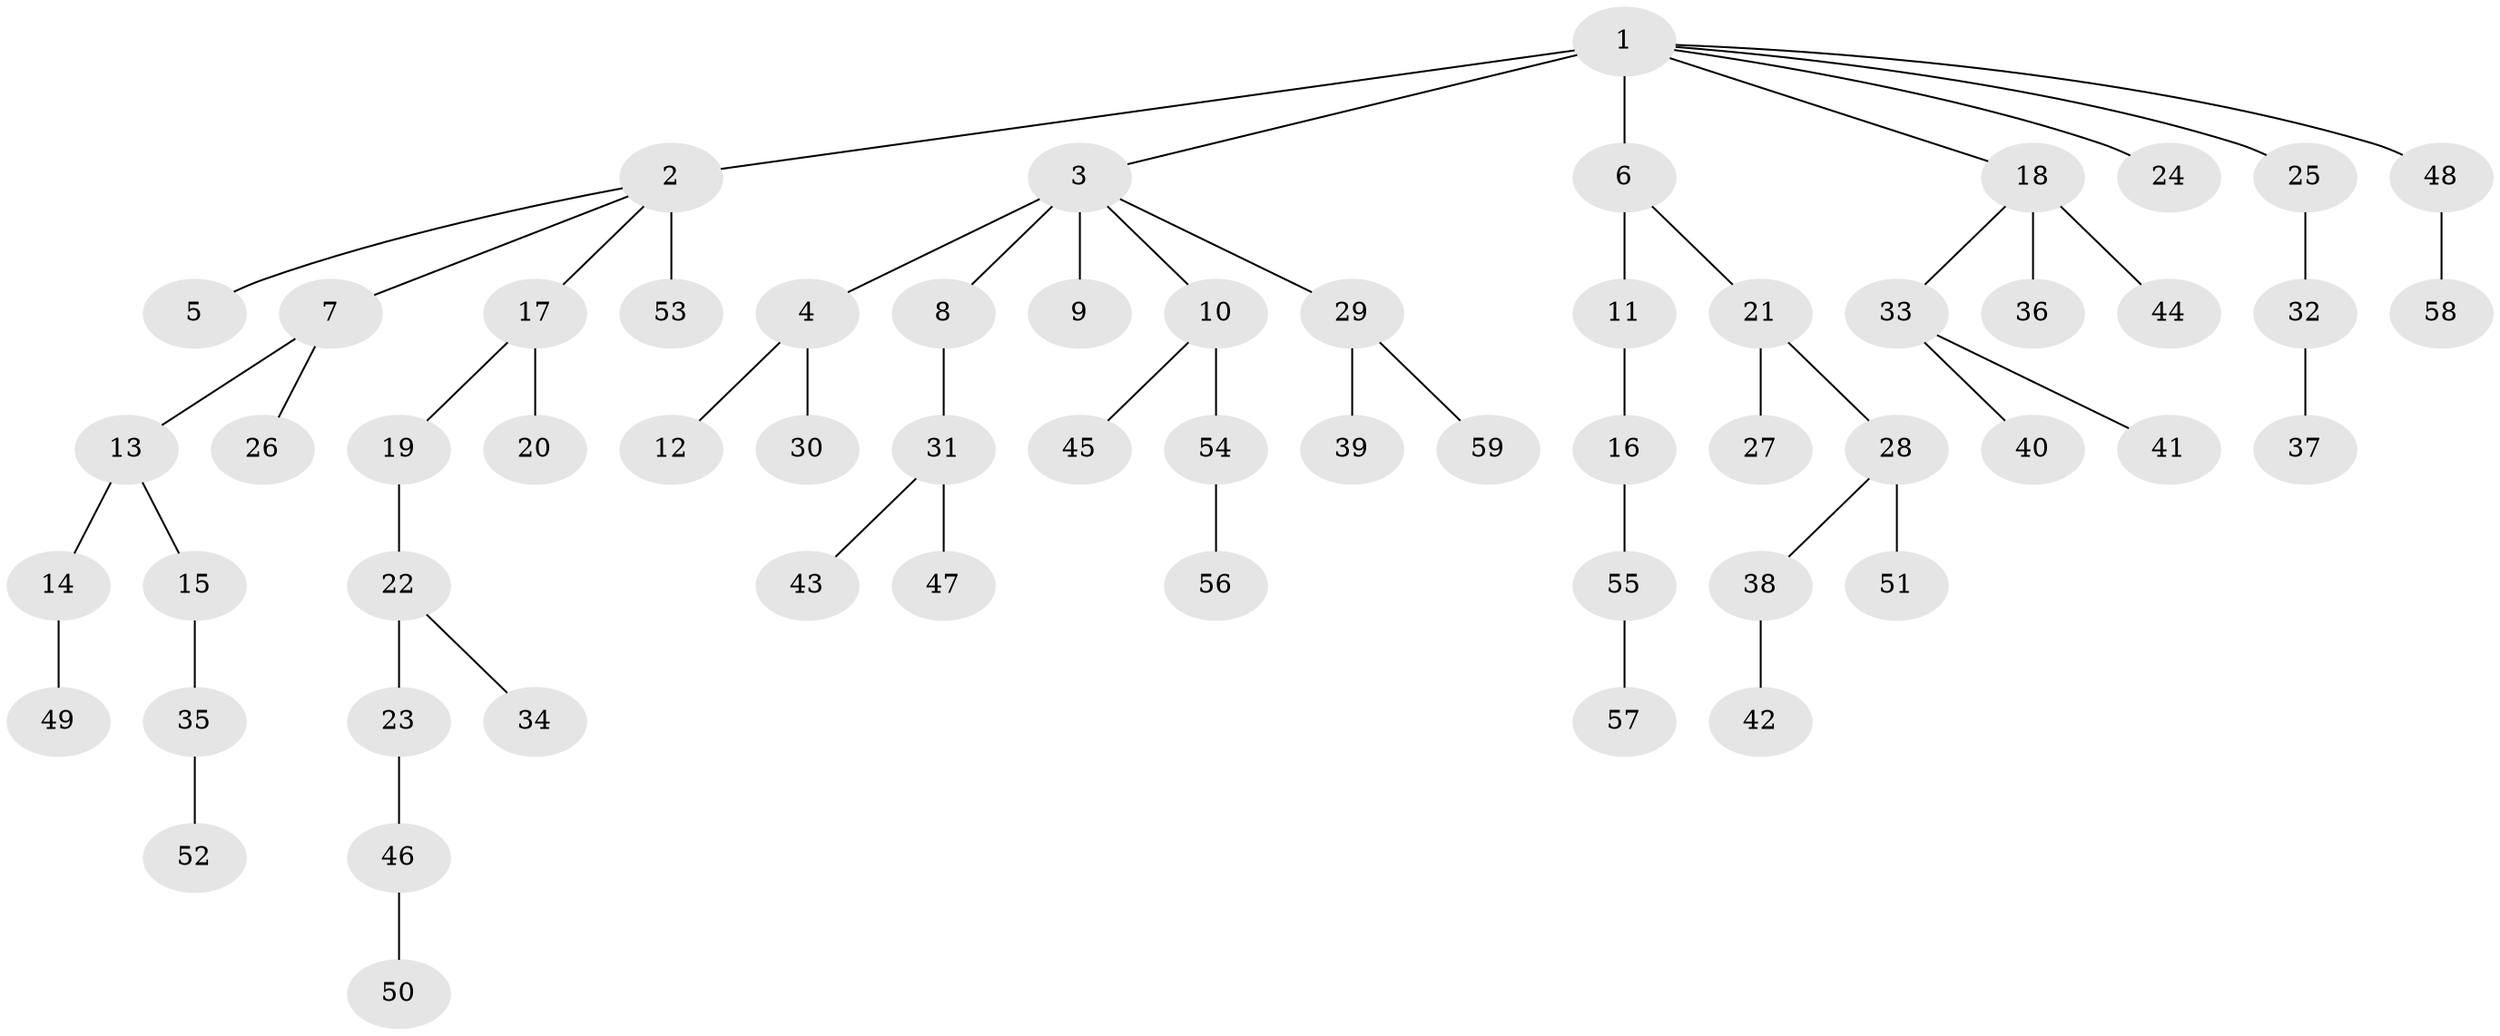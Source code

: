 // original degree distribution, {10: 0.008849557522123894, 4: 0.061946902654867256, 2: 0.1415929203539823, 8: 0.008849557522123894, 3: 0.17699115044247787, 1: 0.5663716814159292, 5: 0.02654867256637168, 7: 0.008849557522123894}
// Generated by graph-tools (version 1.1) at 2025/52/03/04/25 22:52:05]
// undirected, 59 vertices, 58 edges
graph export_dot {
  node [color=gray90,style=filled];
  1;
  2;
  3;
  4;
  5;
  6;
  7;
  8;
  9;
  10;
  11;
  12;
  13;
  14;
  15;
  16;
  17;
  18;
  19;
  20;
  21;
  22;
  23;
  24;
  25;
  26;
  27;
  28;
  29;
  30;
  31;
  32;
  33;
  34;
  35;
  36;
  37;
  38;
  39;
  40;
  41;
  42;
  43;
  44;
  45;
  46;
  47;
  48;
  49;
  50;
  51;
  52;
  53;
  54;
  55;
  56;
  57;
  58;
  59;
  1 -- 2 [weight=3.0];
  1 -- 3 [weight=1.0];
  1 -- 6 [weight=1.0];
  1 -- 18 [weight=1.0];
  1 -- 24 [weight=1.0];
  1 -- 25 [weight=1.0];
  1 -- 48 [weight=1.0];
  2 -- 5 [weight=1.0];
  2 -- 7 [weight=1.0];
  2 -- 17 [weight=1.0];
  2 -- 53 [weight=1.0];
  3 -- 4 [weight=1.0];
  3 -- 8 [weight=1.0];
  3 -- 9 [weight=2.0];
  3 -- 10 [weight=1.0];
  3 -- 29 [weight=1.0];
  4 -- 12 [weight=1.0];
  4 -- 30 [weight=1.0];
  6 -- 11 [weight=3.0];
  6 -- 21 [weight=1.0];
  7 -- 13 [weight=1.0];
  7 -- 26 [weight=1.0];
  8 -- 31 [weight=1.0];
  10 -- 45 [weight=2.0];
  10 -- 54 [weight=1.0];
  11 -- 16 [weight=1.0];
  13 -- 14 [weight=1.0];
  13 -- 15 [weight=1.0];
  14 -- 49 [weight=2.0];
  15 -- 35 [weight=1.0];
  16 -- 55 [weight=1.0];
  17 -- 19 [weight=1.0];
  17 -- 20 [weight=1.0];
  18 -- 33 [weight=1.0];
  18 -- 36 [weight=1.0];
  18 -- 44 [weight=3.0];
  19 -- 22 [weight=1.0];
  21 -- 27 [weight=1.0];
  21 -- 28 [weight=1.0];
  22 -- 23 [weight=1.0];
  22 -- 34 [weight=1.0];
  23 -- 46 [weight=1.0];
  25 -- 32 [weight=1.0];
  28 -- 38 [weight=1.0];
  28 -- 51 [weight=2.0];
  29 -- 39 [weight=1.0];
  29 -- 59 [weight=1.0];
  31 -- 43 [weight=1.0];
  31 -- 47 [weight=2.0];
  32 -- 37 [weight=1.0];
  33 -- 40 [weight=2.0];
  33 -- 41 [weight=1.0];
  35 -- 52 [weight=1.0];
  38 -- 42 [weight=1.0];
  46 -- 50 [weight=1.0];
  48 -- 58 [weight=1.0];
  54 -- 56 [weight=1.0];
  55 -- 57 [weight=1.0];
}
